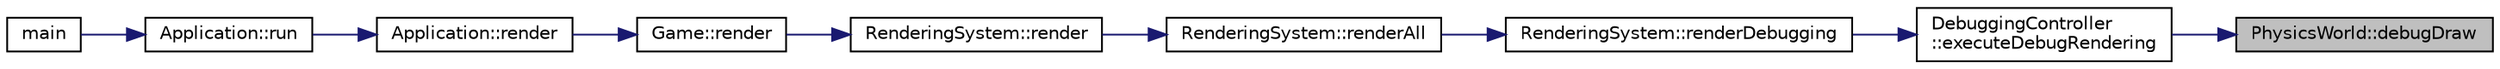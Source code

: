 digraph "PhysicsWorld::debugDraw"
{
 // INTERACTIVE_SVG=YES
 // LATEX_PDF_SIZE
  edge [fontname="Helvetica",fontsize="10",labelfontname="Helvetica",labelfontsize="10"];
  node [fontname="Helvetica",fontsize="10",shape=record];
  rankdir="RL";
  Node1 [label="PhysicsWorld::debugDraw",height=0.2,width=0.4,color="black", fillcolor="grey75", style="filled", fontcolor="black",tooltip=" "];
  Node1 -> Node2 [dir="back",color="midnightblue",fontsize="10",style="solid",fontname="Helvetica"];
  Node2 [label="DebuggingController\l::executeDebugRendering",height=0.2,width=0.4,color="black", fillcolor="white", style="filled",URL="$d1/dee/class_debugging_controller.html#af5bb093ed69faabd1e1e42a5dacf47da",tooltip=" "];
  Node2 -> Node3 [dir="back",color="midnightblue",fontsize="10",style="solid",fontname="Helvetica"];
  Node3 [label="RenderingSystem::renderDebugging",height=0.2,width=0.4,color="black", fillcolor="white", style="filled",URL="$d8/d31/class_rendering_system.html#ad47afdc3d5267073f53695fcd483ee89",tooltip=" "];
  Node3 -> Node4 [dir="back",color="midnightblue",fontsize="10",style="solid",fontname="Helvetica"];
  Node4 [label="RenderingSystem::renderAll",height=0.2,width=0.4,color="black", fillcolor="white", style="filled",URL="$d8/d31/class_rendering_system.html#a9f1ec48fdfa79ddc55421b6014fdb9c6",tooltip=" "];
  Node4 -> Node5 [dir="back",color="midnightblue",fontsize="10",style="solid",fontname="Helvetica"];
  Node5 [label="RenderingSystem::render",height=0.2,width=0.4,color="black", fillcolor="white", style="filled",URL="$d8/d31/class_rendering_system.html#ae6a25f6b28ebe40f08916d9eadc95ac2",tooltip=" "];
  Node5 -> Node6 [dir="back",color="midnightblue",fontsize="10",style="solid",fontname="Helvetica"];
  Node6 [label="Game::render",height=0.2,width=0.4,color="black", fillcolor="white", style="filled",URL="$dd/d1f/class_game.html#a15ddd769261d923827a3cdf41499c843",tooltip=" "];
  Node6 -> Node7 [dir="back",color="midnightblue",fontsize="10",style="solid",fontname="Helvetica"];
  Node7 [label="Application::render",height=0.2,width=0.4,color="black", fillcolor="white", style="filled",URL="$de/d6b/class_application.html#a9ac99d97ee1cc814298a2f2388bde835",tooltip=" "];
  Node7 -> Node8 [dir="back",color="midnightblue",fontsize="10",style="solid",fontname="Helvetica"];
  Node8 [label="Application::run",height=0.2,width=0.4,color="black", fillcolor="white", style="filled",URL="$de/d6b/class_application.html#a68965449404743bf1add056784d6cf81",tooltip=" "];
  Node8 -> Node9 [dir="back",color="midnightblue",fontsize="10",style="solid",fontname="Helvetica"];
  Node9 [label="main",height=0.2,width=0.4,color="black", fillcolor="white", style="filled",URL="$d5/d12/_main_8cpp.html#a0ddf1224851353fc92bfbff6f499fa97",tooltip=" "];
}
